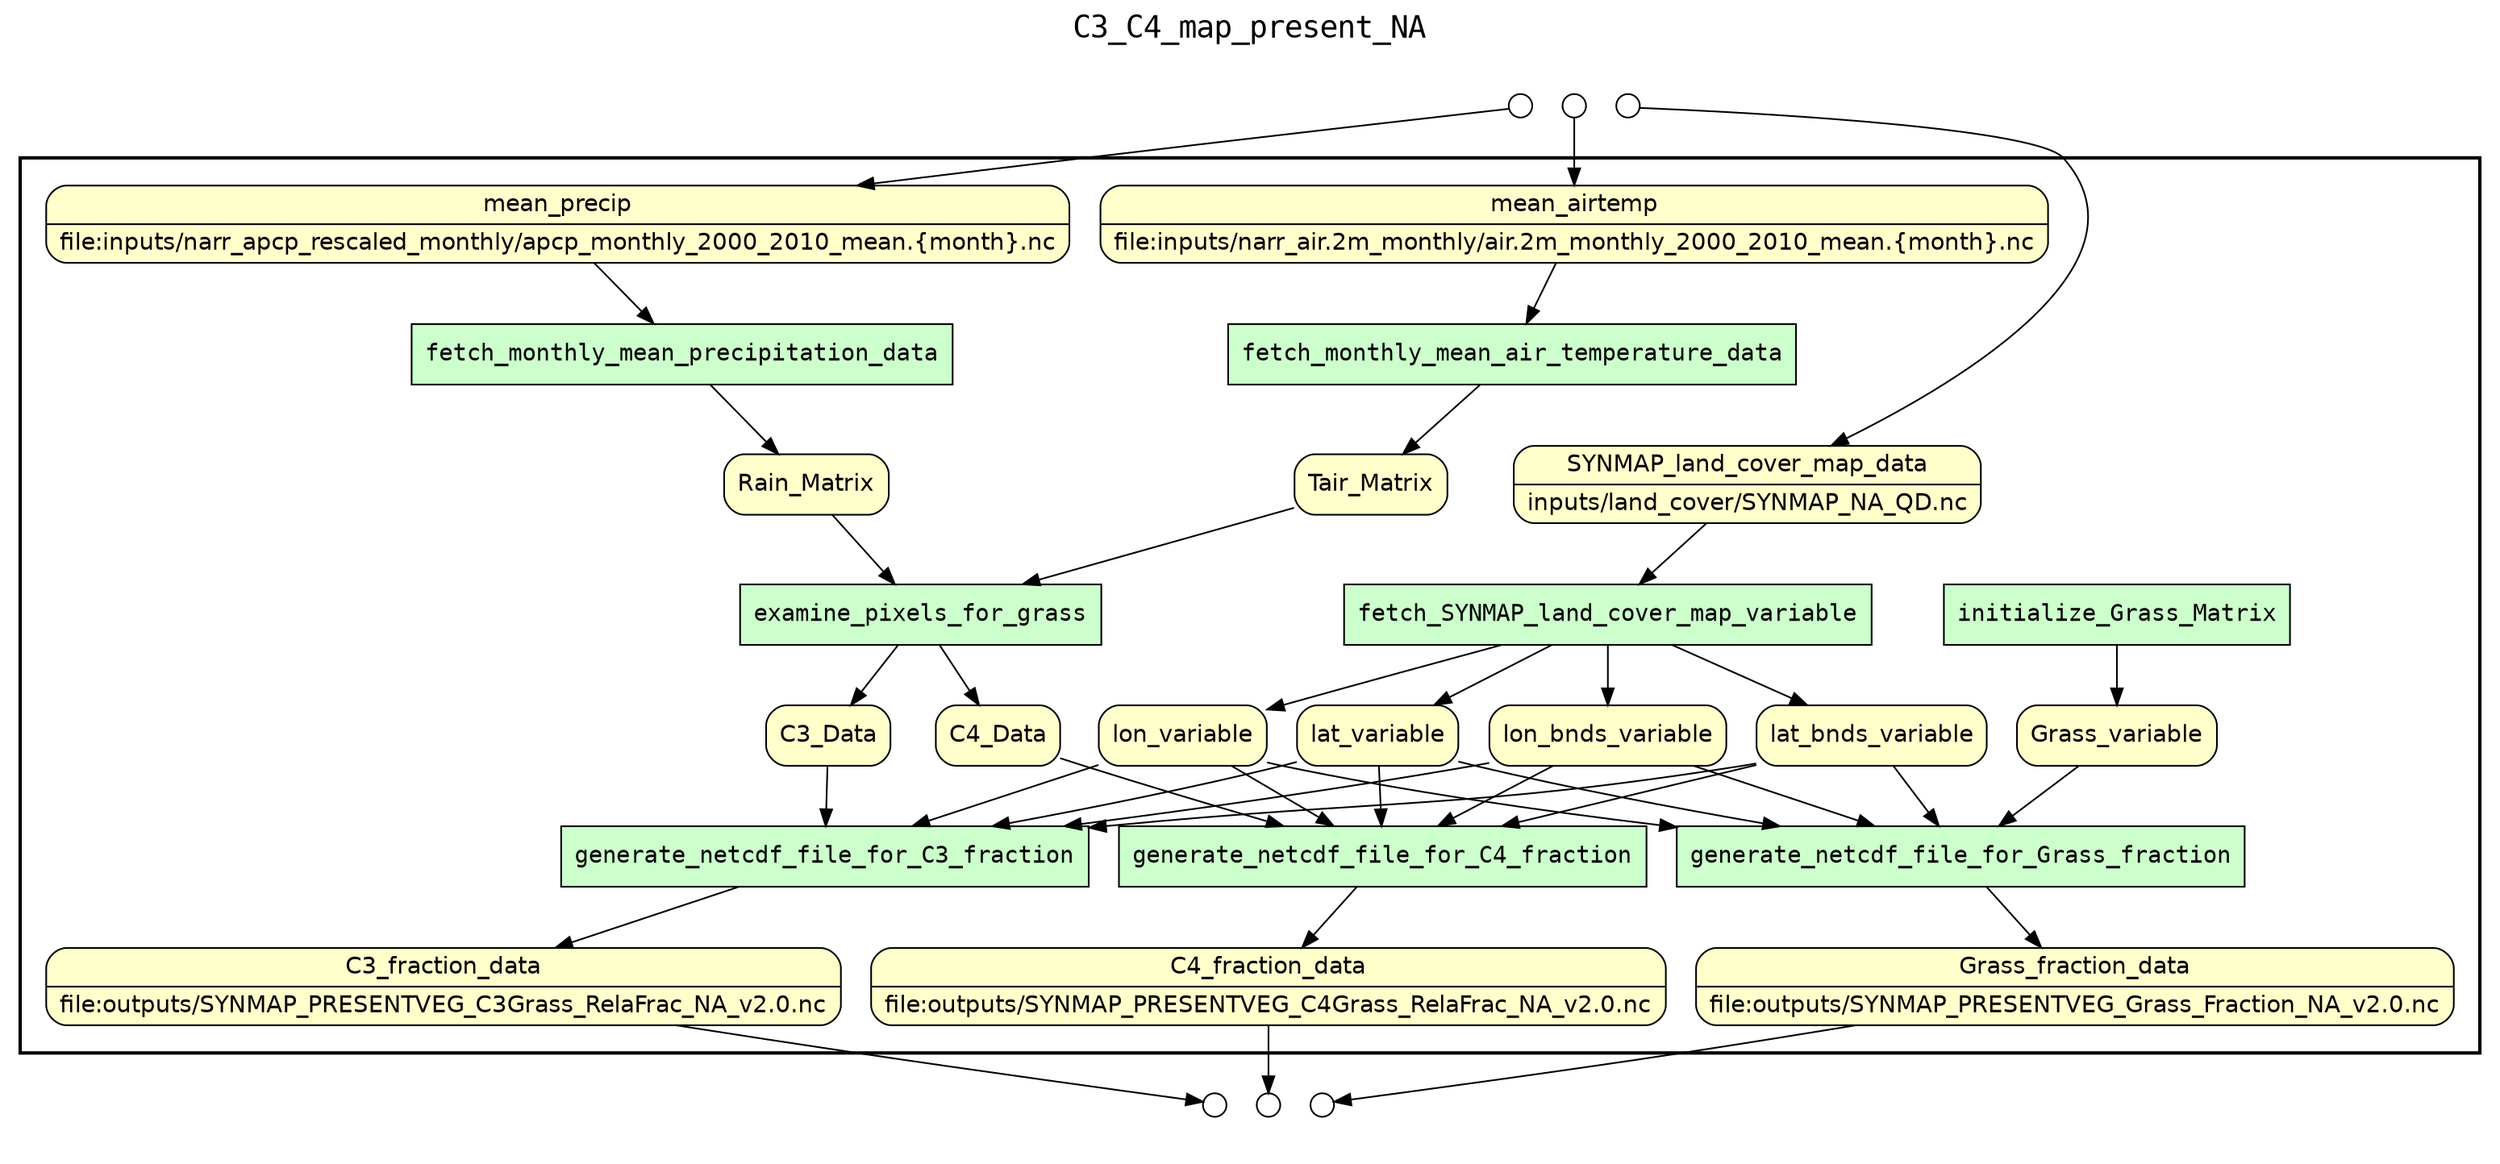 
/* Start of top-level graph */
digraph Workflow {
rankdir=TB

/* Title for graph */
fontname=Courier; fontsize=18; labelloc=t
label=C3_C4_map_present_NA

/* Start of double cluster for drawing box around nodes in workflow */
subgraph cluster_workflow_box_outer { label=""; color=black; penwidth=2
subgraph cluster_workflow_box_inner { label=""; color=white

/* Style for nodes representing atomic programs in workflow */
node[shape=box style=filled fillcolor="#CCFFCC" peripheries=1 fontname=Courier]

/* Nodes representing atomic programs in workflow */
fetch_SYNMAP_land_cover_map_variable
fetch_monthly_mean_air_temperature_data
fetch_monthly_mean_precipitation_data
initialize_Grass_Matrix
examine_pixels_for_grass
generate_netcdf_file_for_C3_fraction
generate_netcdf_file_for_C4_fraction
generate_netcdf_file_for_Grass_fraction

/* Style for nodes representing non-parameter data channels in workflow */
node[shape=box style="rounded,filled" fillcolor="#FFFFCC" peripheries=1 fontname=Helvetica]

/* Nodes for non-parameter data channels in workflow */
C3_fraction_data [shape=record rankdir=LR label="{<f0> C3_fraction_data |<f1> file\:outputs/SYNMAP_PRESENTVEG_C3Grass_RelaFrac_NA_v2.0.nc}"];
C4_fraction_data [shape=record rankdir=LR label="{<f0> C4_fraction_data |<f1> file\:outputs/SYNMAP_PRESENTVEG_C4Grass_RelaFrac_NA_v2.0.nc}"];
Grass_fraction_data [shape=record rankdir=LR label="{<f0> Grass_fraction_data |<f1> file\:outputs/SYNMAP_PRESENTVEG_Grass_Fraction_NA_v2.0.nc}"];
SYNMAP_land_cover_map_data [shape=record rankdir=LR label="{<f0> SYNMAP_land_cover_map_data |<f1> inputs/land_cover/SYNMAP_NA_QD.nc}"];
mean_airtemp [shape=record rankdir=LR label="{<f0> mean_airtemp |<f1> file\:inputs/narr_air.2m_monthly/air.2m_monthly_2000_2010_mean.\{month\}.nc}"];
mean_precip [shape=record rankdir=LR label="{<f0> mean_precip |<f1> file\:inputs/narr_apcp_rescaled_monthly/apcp_monthly_2000_2010_mean.\{month\}.nc}"];
Tair_Matrix
Rain_Matrix
lon_variable
lat_variable
lon_bnds_variable
lat_bnds_variable
C3_Data
C4_Data
Grass_variable

/* Style for nodes representing parameter channels in workflow */
node[shape=box style="rounded,filled" fillcolor="#FCFCFC" peripheries=1 fontname=Helvetica]

/* Nodes representing parameter channels in workflow */

/* Edges representing connections between programs and channels */
fetch_SYNMAP_land_cover_map_variable -> lon_variable
fetch_SYNMAP_land_cover_map_variable -> lat_variable
fetch_SYNMAP_land_cover_map_variable -> lon_bnds_variable
fetch_SYNMAP_land_cover_map_variable -> lat_bnds_variable
SYNMAP_land_cover_map_data -> fetch_SYNMAP_land_cover_map_variable
fetch_monthly_mean_air_temperature_data -> Tair_Matrix
mean_airtemp -> fetch_monthly_mean_air_temperature_data
fetch_monthly_mean_precipitation_data -> Rain_Matrix
mean_precip -> fetch_monthly_mean_precipitation_data
initialize_Grass_Matrix -> Grass_variable
examine_pixels_for_grass -> C3_Data
examine_pixels_for_grass -> C4_Data
Tair_Matrix -> examine_pixels_for_grass
Rain_Matrix -> examine_pixels_for_grass
generate_netcdf_file_for_C3_fraction -> C3_fraction_data
lon_variable -> generate_netcdf_file_for_C3_fraction
lat_variable -> generate_netcdf_file_for_C3_fraction
lon_bnds_variable -> generate_netcdf_file_for_C3_fraction
lat_bnds_variable -> generate_netcdf_file_for_C3_fraction
C3_Data -> generate_netcdf_file_for_C3_fraction
generate_netcdf_file_for_C4_fraction -> C4_fraction_data
lon_variable -> generate_netcdf_file_for_C4_fraction
lat_variable -> generate_netcdf_file_for_C4_fraction
lon_bnds_variable -> generate_netcdf_file_for_C4_fraction
lat_bnds_variable -> generate_netcdf_file_for_C4_fraction
C4_Data -> generate_netcdf_file_for_C4_fraction
generate_netcdf_file_for_Grass_fraction -> Grass_fraction_data
lon_variable -> generate_netcdf_file_for_Grass_fraction
lat_variable -> generate_netcdf_file_for_Grass_fraction
lon_bnds_variable -> generate_netcdf_file_for_Grass_fraction
lat_bnds_variable -> generate_netcdf_file_for_Grass_fraction
Grass_variable -> generate_netcdf_file_for_Grass_fraction

/* End of double cluster for drawing box around nodes in workflow */
}}

/* Hidden double-cluster for grouping workflow input ports */
subgraph cluster_input_ports_group_outer { label=""; color=white
subgraph cluster_input_ports_group_inner { label=""; color=white

/* Style for nodes representing workflow input ports */
node[shape=circle style="rounded,filled" fillcolor="#FFFFFF" peripheries=1 fontname=Helvetica width=0.2]

/* Nodes representing workflow input ports */
SYNMAP_land_cover_map_data_input_port [label=""]
mean_airtemp_input_port [label=""]
mean_precip_input_port [label=""]

/* End of double-cluster for grouping workflow input ports */
}}

/* Hidden double-cluster for grouping workflow output ports */
subgraph cluster_output_ports_group_outer { label=""; color=white
subgraph cluster_output_ports_group_inner { label=""; color=white

/* Style for nodes representing workflow output ports */
node[shape=circle style="rounded,filled" fillcolor="#FFFFFF" peripheries=1 fontname=Helvetica width=0.2]

/* Nodes representing workflow output ports */
C3_fraction_data_output_port [label=""]
C4_fraction_data_output_port [label=""]
Grass_fraction_data_output_port [label=""]

/* End of double-cluster for grouping workflow output ports */
}}

/* Edges from input ports to channels */
SYNMAP_land_cover_map_data_input_port -> SYNMAP_land_cover_map_data
mean_airtemp_input_port -> mean_airtemp
mean_precip_input_port -> mean_precip

/* Edges from channels to output ports */
C3_fraction_data -> C3_fraction_data_output_port
C4_fraction_data -> C4_fraction_data_output_port
Grass_fraction_data -> Grass_fraction_data_output_port

/* End of top-level graph */
}
